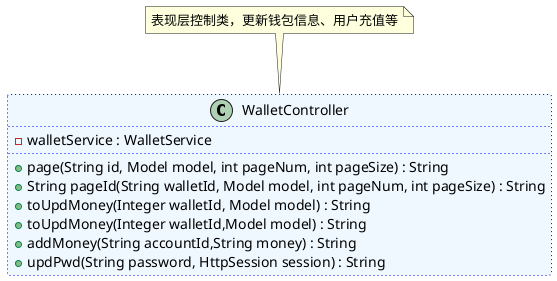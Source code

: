 @startuml WalletController
 
class WalletController #aliceblue ##[dotted]blue { 
    -walletService : WalletService

    +page(String id, Model model, int pageNum, int pageSize) : String 
    +String pageId(String walletId, Model model, int pageNum, int pageSize) : String
    +toUpdMoney(Integer walletId, Model model) : String
    +toUpdMoney(Integer walletId,Model model) : String
    +addMoney(String accountId,String money) : String
    +updPwd(String password, HttpSession session) : String
}
note top of WalletController : 表现层控制类，更新钱包信息、用户充值等
@enduml
